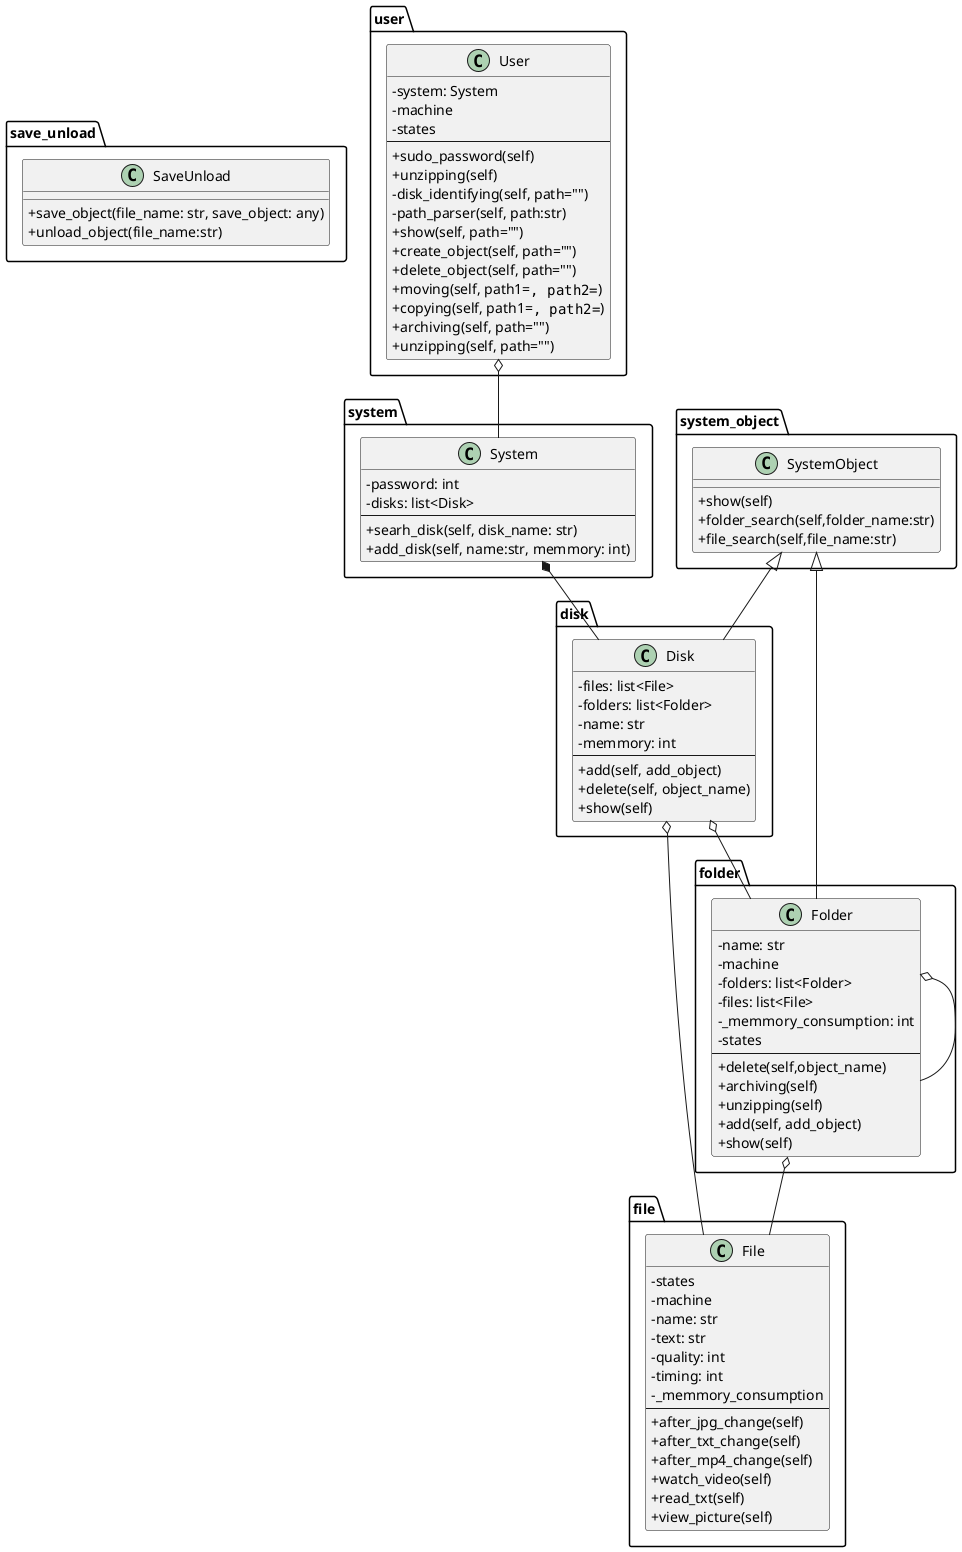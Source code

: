 @startuml
skinparam classAttributeIconSize 0

' --- Пакет save_unload ---
namespace save_unload {
    class SaveUnload {
        + save_object(file_name: str, save_object: any)
        + unload_object(file_name:str)
    }
}

' --- Пакет system_object ---
namespace system_object {
    class SystemObject {
        + show(self)
        + folder_search(self,folder_name:str)
        + file_search(self,file_name:str)
    }
}

' --- Пакет disk ---
namespace disk {
    class Disk {
        - files: list<File>
        - folders: list<Folder>
        - name: str
        - memmory: int
        --
        + add(self, add_object)
        + delete(self, object_name)
        + show(self)
    }
}

' --- Пакет file ---
namespace file {
    class File {
        - states
        - machine
        - name: str
        - text: str
        - quality: int
        - timing: int
        - _memmory_consumption
        --
        + after_jpg_change(self)
        + after_txt_change(self)
        + after_mp4_change(self)
        + watch_video(self)
        + read_txt(self)
        + view_picture(self)
    }
}

' --- Пакет folder ---
namespace folder {
    class Folder {
        - name: str
        - machine
        - folders: list<Folder>
        - files: list<File>
        - _memmory_consumption: int
        - states
        --
        + delete(self,object_name)
        + archiving(self)
        + unzipping(self)
        + add(self, add_object)
        + show(self)
    }
}

' --- Пакет system ---
namespace system {
    class System {
        - password: int
        - disks: list<Disk>
        --
        + searh_disk(self, disk_name: str)
        + add_disk(self, name:str, memmory: int)
    }
}

' --- Пакет user ---
namespace user {
    class User {
        - system: System
        - machine
        - states
        --
        + sudo_password(self)
        + unzipping(self)
        - disk_identifying(self, path="")
        - path_parser(self, path:str)
        + show(self, path="")
        + create_object(self, path="")
        + delete_object(self, path="")
        + moving(self, path1="", path2="")
        + copying(self, path1="", path2="")
        + archiving(self, path="")
        + unzipping(self, path="")
    }
}

' ====== Наследование ======
system_object.SystemObject <|-- disk.Disk
system_object.SystemObject <|-- folder.Folder

' ====== Агрегация ======
folder.Folder o-- file.File
disk.Disk o-- file.File
disk.Disk o-- folder.Folder
folder.Folder o-- folder.Folder
user.User o-- system.System

' ====== Композиция ======
system.System *-- disk.Disk

@enduml
